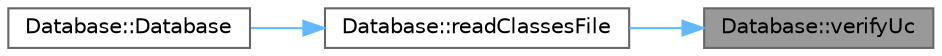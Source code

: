 digraph "Database::verifyUc"
{
 // LATEX_PDF_SIZE
  bgcolor="transparent";
  edge [fontname=Helvetica,fontsize=10,labelfontname=Helvetica,labelfontsize=10];
  node [fontname=Helvetica,fontsize=10,shape=box,height=0.2,width=0.4];
  rankdir="RL";
  Node1 [label="Database::verifyUc",height=0.2,width=0.4,color="gray40", fillcolor="grey60", style="filled", fontcolor="black",tooltip=" "];
  Node1 -> Node2 [dir="back",color="steelblue1",style="solid"];
  Node2 [label="Database::readClassesFile",height=0.2,width=0.4,color="grey40", fillcolor="white", style="filled",URL="$class_database.html#a3a5749e066bf9aaaa3a1def145600255",tooltip=" "];
  Node2 -> Node3 [dir="back",color="steelblue1",style="solid"];
  Node3 [label="Database::Database",height=0.2,width=0.4,color="grey40", fillcolor="white", style="filled",URL="$class_database.html#a4703c80e6969d33565ea340f768fdadf",tooltip=" "];
}
